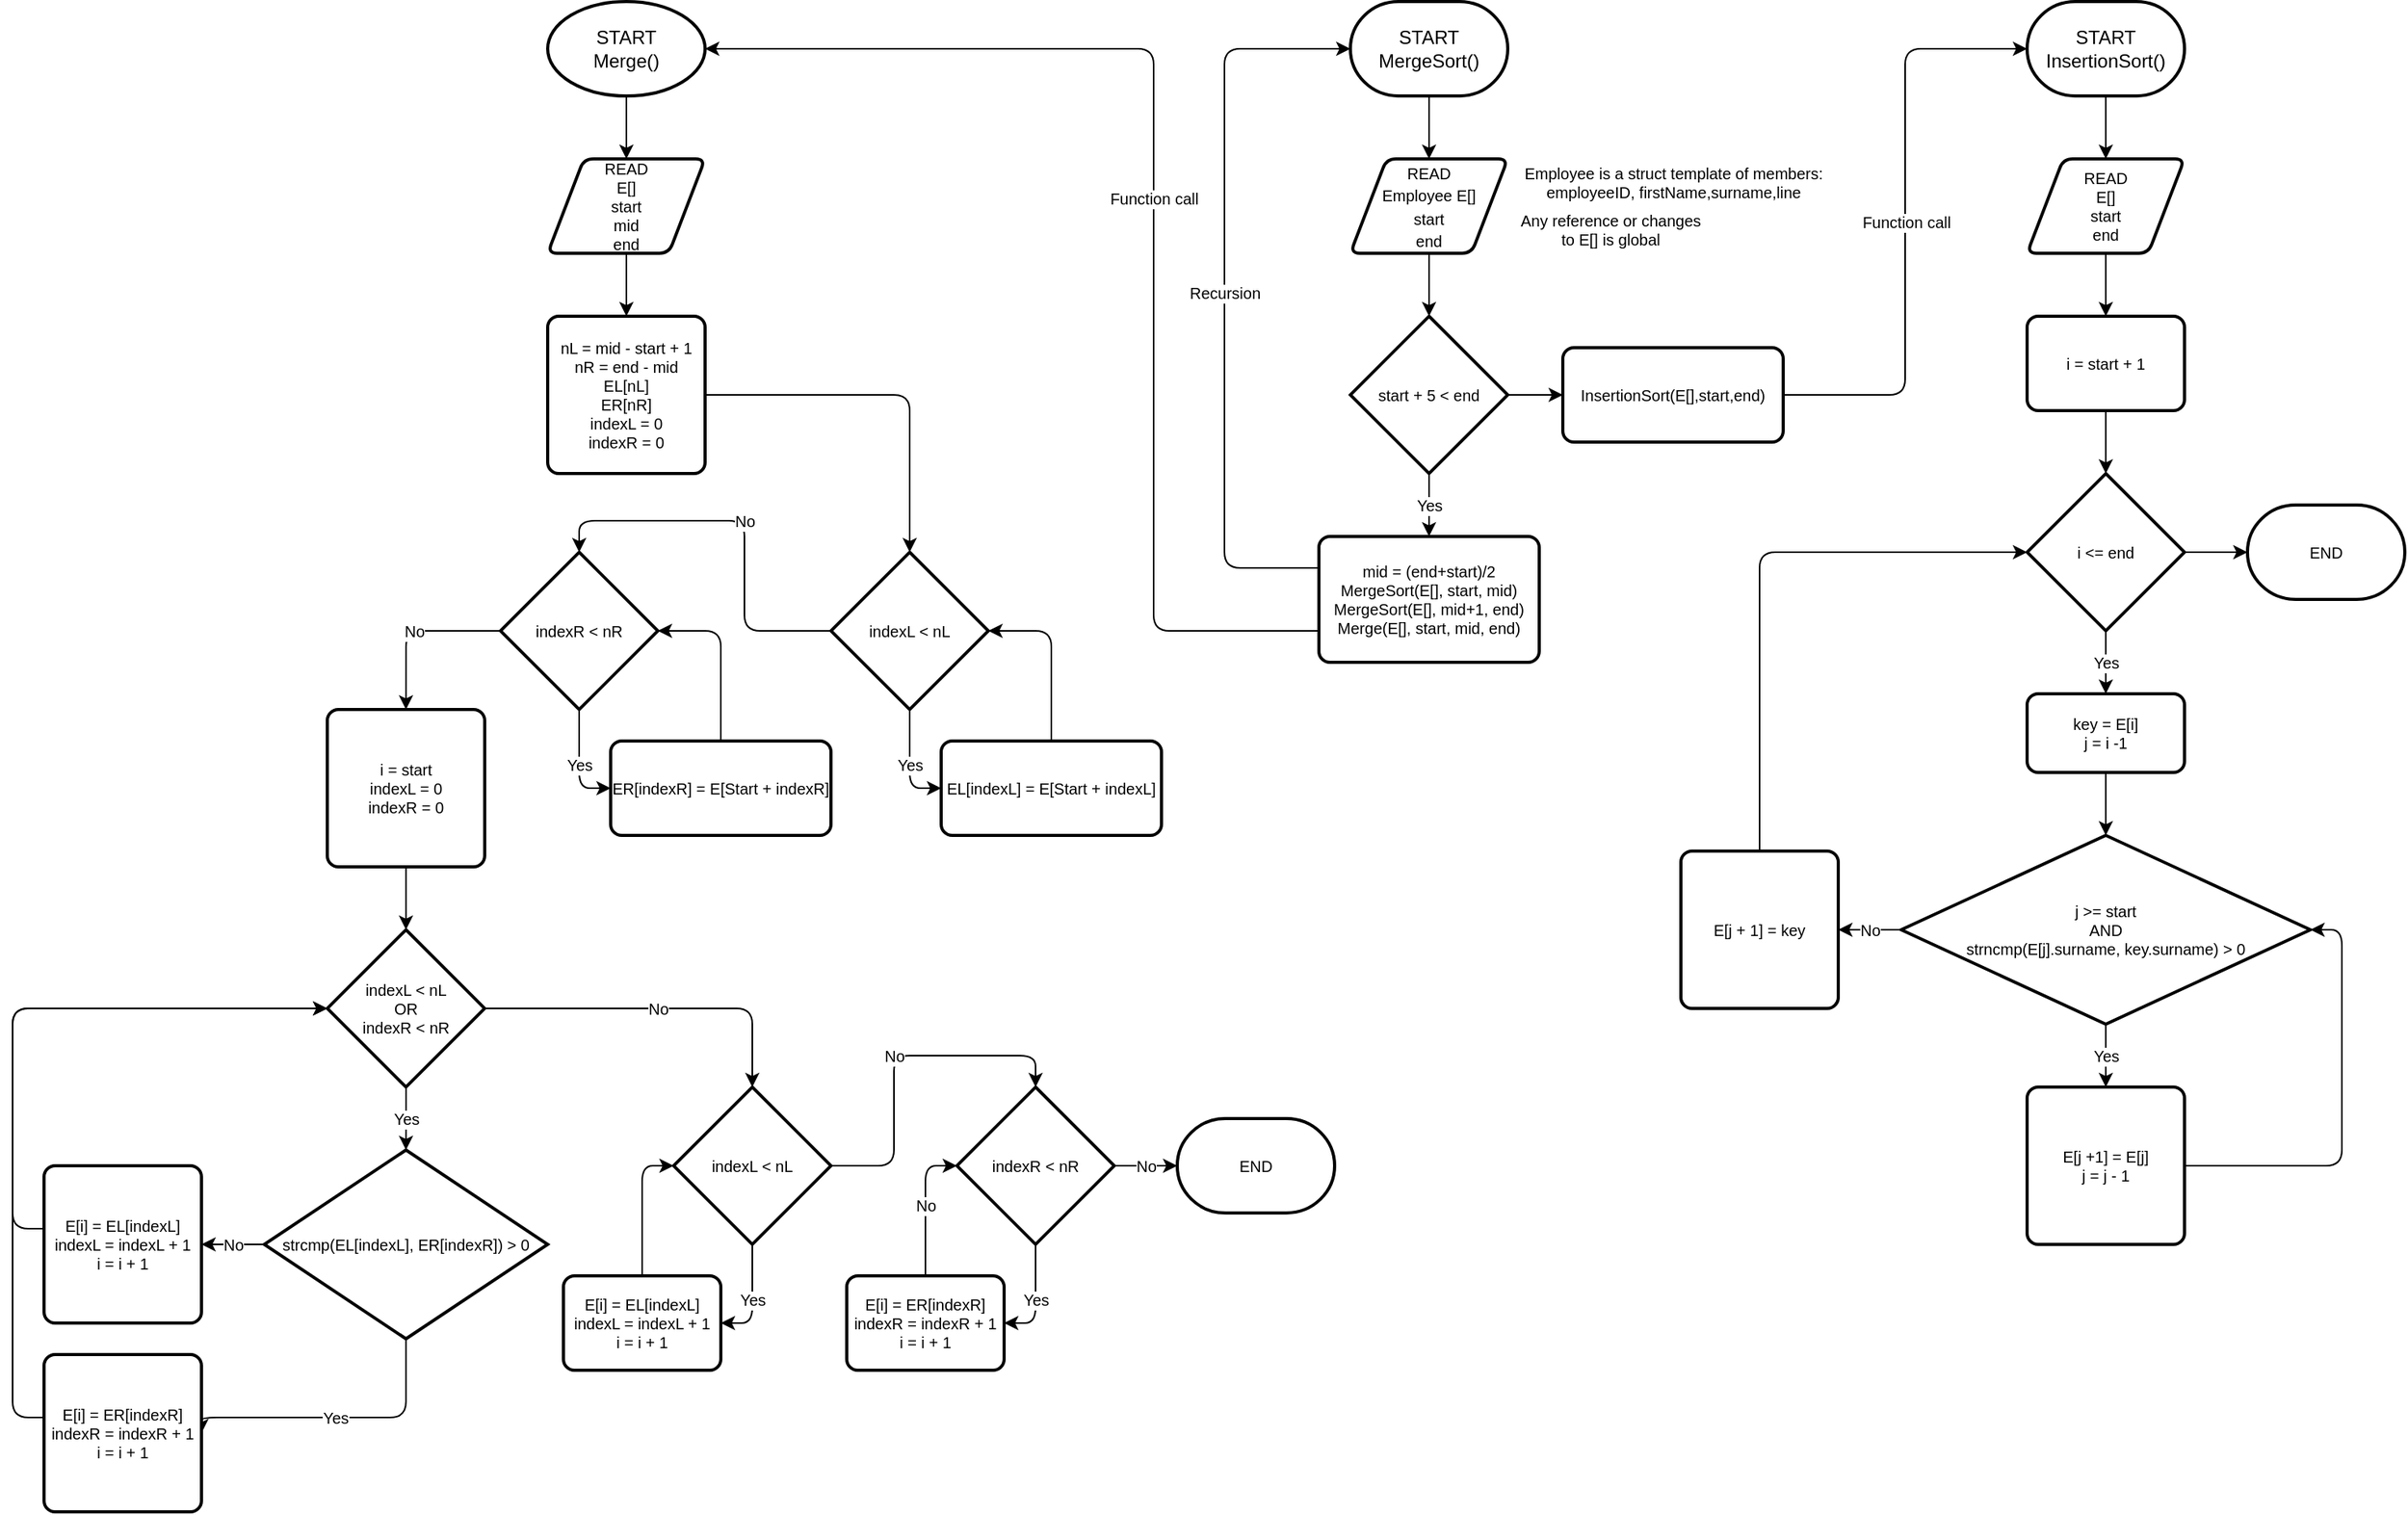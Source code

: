 <mxfile>
    <diagram id="W9SPjL8Vydv1FY_jjG3A" name="Page-1">
        <mxGraphModel dx="1144" dy="208" grid="1" gridSize="10" guides="1" tooltips="1" connect="1" arrows="1" fold="1" page="1" pageScale="1" pageWidth="850" pageHeight="1100" math="0" shadow="0">
            <root>
                <mxCell id="0"/>
                <mxCell id="1" parent="0"/>
                <mxCell id="1oDAUT04zzke2lDfdvhH-9" style="edgeStyle=orthogonalEdgeStyle;rounded=1;orthogonalLoop=1;jettySize=auto;html=1;" parent="1" source="1oDAUT04zzke2lDfdvhH-2" target="1oDAUT04zzke2lDfdvhH-8" edge="1">
                    <mxGeometry relative="1" as="geometry"/>
                </mxCell>
                <mxCell id="1oDAUT04zzke2lDfdvhH-2" value="START&lt;br&gt;MergeSort()" style="strokeWidth=2;html=1;shape=stencil(xVVNb4MwDP01HJmAaIgeJ9Yde9mknV3qlqghQU7Wj3+/0BS1QGE0l0kc8DO85+fYSsByXUKNQRJJqDBg70GSfCFVXIJRZAObKR2cRi48unCRuRB0jYVx2AGIw1qgy2hDao9HvjFXBi5LJG6aLFsG0Zv9pnlYXigpLQlXUncyd3lLBlzaf6OTI4teXp3M+Rq7qLYKFRqkDnozt3JAkHx4K8XzlD49lLqOWt2/lL6fV4r9lJY+3Yv7YvHMDq48jD2QyxYzD8xLrmV/3p1XMwdys92NyLHcImMLyPI1FPsdqR+5eVhkDc1yDxJtulIHvFXPevM95b9lEFzeMaTZ8wxAhX2hXg107sanEE5ch6QMNG3o8AugHYaWJ9wK2HVS+ohY38HXs39cburhuNezeRT/aNnnjAuhNE5sgsUHc3ZBR4aT5VtFODG1Wy6Eu53GFmJAcEHdXXkBfgE=);whiteSpace=wrap;rounded=1;" parent="1" vertex="1">
                    <mxGeometry x="40" y="20" width="100" height="60" as="geometry"/>
                </mxCell>
                <mxCell id="1oDAUT04zzke2lDfdvhH-49" style="edgeStyle=orthogonalEdgeStyle;rounded=1;orthogonalLoop=1;jettySize=auto;html=1;fontSize=10;" parent="1" source="1oDAUT04zzke2lDfdvhH-6" target="1oDAUT04zzke2lDfdvhH-47" edge="1">
                    <mxGeometry relative="1" as="geometry"/>
                </mxCell>
                <mxCell id="1oDAUT04zzke2lDfdvhH-6" value="START&lt;br&gt;Merge()" style="strokeWidth=2;html=1;shape=mxgraph.flowchart.start_1;whiteSpace=wrap;rounded=1;" parent="1" vertex="1">
                    <mxGeometry x="-470" y="20" width="100" height="60" as="geometry"/>
                </mxCell>
                <mxCell id="1oDAUT04zzke2lDfdvhH-39" style="edgeStyle=orthogonalEdgeStyle;rounded=1;orthogonalLoop=1;jettySize=auto;html=1;entryX=0.5;entryY=0;entryDx=0;entryDy=0;fontSize=10;" parent="1" source="1oDAUT04zzke2lDfdvhH-7" target="1oDAUT04zzke2lDfdvhH-22" edge="1">
                    <mxGeometry relative="1" as="geometry"/>
                </mxCell>
                <mxCell id="1oDAUT04zzke2lDfdvhH-7" value="START&lt;br&gt;InsertionSort()" style="strokeWidth=2;html=1;shape=stencil(xVVNb4MwDP01HJmAaIgeJ9Yde9mknV3qlqghQU7Wj3+/0BS1QGE0l0kc8DO85+fYSsByXUKNQRJJqDBg70GSfCFVXIJRZAObKR2cRi48unCRuRB0jYVx2AGIw1qgy2hDao9HvjFXBi5LJG6aLFsG0Zv9pnlYXigpLQlXUncyd3lLBlzaf6OTI4teXp3M+Rq7qLYKFRqkDnozt3JAkHx4K8XzlD49lLqOWt2/lL6fV4r9lJY+3Yv7YvHMDq48jD2QyxYzD8xLrmV/3p1XMwdys92NyLHcImMLyPI1FPsdqR+5eVhkDc1yDxJtulIHvFXPevM95b9lEFzeMaTZ8wxAhX2hXg107sanEE5ch6QMNG3o8AugHYaWJ9wK2HVS+ohY38HXs39cburhuNezeRT/aNnnjAuhNE5sgsUHc3ZBR4aT5VtFODG1Wy6Eu53GFmJAcEHdXXkBfgE=);whiteSpace=wrap;rounded=1;" parent="1" vertex="1">
                    <mxGeometry x="470" y="20" width="100" height="60" as="geometry"/>
                </mxCell>
                <mxCell id="1oDAUT04zzke2lDfdvhH-12" style="edgeStyle=orthogonalEdgeStyle;rounded=1;orthogonalLoop=1;jettySize=auto;html=1;fontSize=10;" parent="1" source="1oDAUT04zzke2lDfdvhH-8" target="1oDAUT04zzke2lDfdvhH-11" edge="1">
                    <mxGeometry relative="1" as="geometry"/>
                </mxCell>
                <mxCell id="1oDAUT04zzke2lDfdvhH-8" value="&lt;font style=&quot;font-size: 10px&quot;&gt;READ&lt;br&gt;Employee E[]&lt;br&gt;start&lt;br&gt;end&lt;br&gt;&lt;/font&gt;" style="shape=parallelogram;html=1;strokeWidth=2;perimeter=parallelogramPerimeter;whiteSpace=wrap;rounded=1;arcSize=12;size=0.23;" parent="1" vertex="1">
                    <mxGeometry x="40" y="120" width="100" height="60" as="geometry"/>
                </mxCell>
                <mxCell id="1oDAUT04zzke2lDfdvhH-14" value="Yes" style="edgeStyle=orthogonalEdgeStyle;rounded=1;orthogonalLoop=1;jettySize=auto;html=1;fontSize=10;" parent="1" source="1oDAUT04zzke2lDfdvhH-11" target="1oDAUT04zzke2lDfdvhH-13" edge="1">
                    <mxGeometry relative="1" as="geometry"/>
                </mxCell>
                <mxCell id="1oDAUT04zzke2lDfdvhH-24" style="edgeStyle=orthogonalEdgeStyle;rounded=1;orthogonalLoop=1;jettySize=auto;html=1;fontSize=10;" parent="1" source="1oDAUT04zzke2lDfdvhH-11" target="1oDAUT04zzke2lDfdvhH-23" edge="1">
                    <mxGeometry relative="1" as="geometry"/>
                </mxCell>
                <mxCell id="1oDAUT04zzke2lDfdvhH-11" value="start + 5 &amp;lt; end" style="strokeWidth=2;html=1;shape=mxgraph.flowchart.decision;whiteSpace=wrap;fontSize=10;rounded=1;" parent="1" vertex="1">
                    <mxGeometry x="40" y="220" width="100" height="100" as="geometry"/>
                </mxCell>
                <mxCell id="1oDAUT04zzke2lDfdvhH-20" value="Recursion" style="edgeStyle=orthogonalEdgeStyle;rounded=1;orthogonalLoop=1;jettySize=auto;html=1;entryX=0;entryY=0.5;entryDx=0;entryDy=0;entryPerimeter=0;fontSize=10;" parent="1" source="1oDAUT04zzke2lDfdvhH-13" target="1oDAUT04zzke2lDfdvhH-2" edge="1">
                    <mxGeometry relative="1" as="geometry">
                        <Array as="points">
                            <mxPoint x="-40" y="380"/>
                            <mxPoint x="-40" y="50"/>
                        </Array>
                    </mxGeometry>
                </mxCell>
                <mxCell id="1oDAUT04zzke2lDfdvhH-46" value="Function call" style="edgeStyle=orthogonalEdgeStyle;rounded=1;orthogonalLoop=1;jettySize=auto;html=1;entryX=1;entryY=0.5;entryDx=0;entryDy=0;entryPerimeter=0;fontSize=10;" parent="1" source="1oDAUT04zzke2lDfdvhH-13" target="1oDAUT04zzke2lDfdvhH-6" edge="1">
                    <mxGeometry relative="1" as="geometry">
                        <Array as="points">
                            <mxPoint x="-85" y="420"/>
                            <mxPoint x="-85" y="50"/>
                        </Array>
                    </mxGeometry>
                </mxCell>
                <mxCell id="1oDAUT04zzke2lDfdvhH-13" value="mid = (end+start)/2&lt;br&gt;MergeSort(E[], start, mid)&lt;br&gt;MergeSort(E[], mid+1, end)&lt;br&gt;Merge(E[], start, mid, end)" style="rounded=1;whiteSpace=wrap;html=1;absoluteArcSize=1;arcSize=14;strokeWidth=2;fontSize=10;" parent="1" vertex="1">
                    <mxGeometry x="20" y="360" width="140" height="80" as="geometry"/>
                </mxCell>
                <mxCell id="1oDAUT04zzke2lDfdvhH-16" value="Any reference or changes&lt;br&gt;to E[] is global" style="text;html=1;align=center;verticalAlign=middle;resizable=0;points=[];autosize=1;strokeColor=none;fillColor=none;fontSize=10;rounded=1;" parent="1" vertex="1">
                    <mxGeometry x="140" y="150" width="130" height="30" as="geometry"/>
                </mxCell>
                <mxCell id="1oDAUT04zzke2lDfdvhH-18" value="Employee is a struct template of members:&lt;br&gt;employeeID, firstName,surname,line" style="text;html=1;align=center;verticalAlign=middle;resizable=0;points=[];autosize=1;strokeColor=none;fillColor=none;fontSize=10;rounded=1;" parent="1" vertex="1">
                    <mxGeometry x="140" y="120" width="210" height="30" as="geometry"/>
                </mxCell>
                <mxCell id="1oDAUT04zzke2lDfdvhH-40" style="edgeStyle=orthogonalEdgeStyle;rounded=1;orthogonalLoop=1;jettySize=auto;html=1;fontSize=10;" parent="1" source="1oDAUT04zzke2lDfdvhH-22" target="1oDAUT04zzke2lDfdvhH-28" edge="1">
                    <mxGeometry relative="1" as="geometry"/>
                </mxCell>
                <mxCell id="1oDAUT04zzke2lDfdvhH-22" value="READ&lt;br&gt;E[]&lt;br&gt;start&lt;br&gt;end" style="shape=parallelogram;html=1;strokeWidth=2;perimeter=parallelogramPerimeter;whiteSpace=wrap;rounded=1;arcSize=12;size=0.23;fontSize=10;" parent="1" vertex="1">
                    <mxGeometry x="470" y="120" width="100" height="60" as="geometry"/>
                </mxCell>
                <mxCell id="1oDAUT04zzke2lDfdvhH-25" value="Function call" style="edgeStyle=orthogonalEdgeStyle;rounded=1;orthogonalLoop=1;jettySize=auto;html=1;entryX=0;entryY=0.5;entryDx=0;entryDy=0;entryPerimeter=0;fontSize=10;" parent="1" source="1oDAUT04zzke2lDfdvhH-23" target="1oDAUT04zzke2lDfdvhH-7" edge="1">
                    <mxGeometry relative="1" as="geometry"/>
                </mxCell>
                <mxCell id="1oDAUT04zzke2lDfdvhH-23" value="InsertionSort(E[],start,end)" style="rounded=1;whiteSpace=wrap;html=1;absoluteArcSize=1;arcSize=14;strokeWidth=2;fontSize=10;" parent="1" vertex="1">
                    <mxGeometry x="175" y="240" width="140" height="60" as="geometry"/>
                </mxCell>
                <mxCell id="1oDAUT04zzke2lDfdvhH-42" value="Yes" style="edgeStyle=orthogonalEdgeStyle;rounded=1;orthogonalLoop=1;jettySize=auto;html=1;fontSize=10;" parent="1" source="1oDAUT04zzke2lDfdvhH-26" target="1oDAUT04zzke2lDfdvhH-29" edge="1">
                    <mxGeometry relative="1" as="geometry"/>
                </mxCell>
                <mxCell id="1oDAUT04zzke2lDfdvhH-45" style="edgeStyle=orthogonalEdgeStyle;rounded=1;orthogonalLoop=1;jettySize=auto;html=1;fontSize=10;" parent="1" source="1oDAUT04zzke2lDfdvhH-26" target="1oDAUT04zzke2lDfdvhH-44" edge="1">
                    <mxGeometry relative="1" as="geometry"/>
                </mxCell>
                <mxCell id="1oDAUT04zzke2lDfdvhH-26" value="i &amp;lt;= end" style="strokeWidth=2;html=1;shape=mxgraph.flowchart.decision;whiteSpace=wrap;fontSize=10;rounded=1;" parent="1" vertex="1">
                    <mxGeometry x="470" y="320" width="100" height="100" as="geometry"/>
                </mxCell>
                <mxCell id="1oDAUT04zzke2lDfdvhH-33" value="No" style="edgeStyle=orthogonalEdgeStyle;rounded=1;orthogonalLoop=1;jettySize=auto;html=1;fontSize=10;" parent="1" source="1oDAUT04zzke2lDfdvhH-27" target="1oDAUT04zzke2lDfdvhH-31" edge="1">
                    <mxGeometry relative="1" as="geometry"/>
                </mxCell>
                <mxCell id="1oDAUT04zzke2lDfdvhH-34" value="Yes" style="edgeStyle=orthogonalEdgeStyle;rounded=1;orthogonalLoop=1;jettySize=auto;html=1;fontSize=10;" parent="1" source="1oDAUT04zzke2lDfdvhH-27" target="1oDAUT04zzke2lDfdvhH-30" edge="1">
                    <mxGeometry relative="1" as="geometry"/>
                </mxCell>
                <mxCell id="1oDAUT04zzke2lDfdvhH-27" value="j &amp;gt;= start&lt;br&gt;AND&lt;br&gt;strncmp(E[j].surname, key.surname) &amp;gt; 0" style="strokeWidth=2;html=1;shape=mxgraph.flowchart.decision;whiteSpace=wrap;fontSize=10;rounded=1;" parent="1" vertex="1">
                    <mxGeometry x="390" y="550" width="260" height="120" as="geometry"/>
                </mxCell>
                <mxCell id="1oDAUT04zzke2lDfdvhH-41" style="edgeStyle=orthogonalEdgeStyle;rounded=1;orthogonalLoop=1;jettySize=auto;html=1;fontSize=10;" parent="1" source="1oDAUT04zzke2lDfdvhH-28" target="1oDAUT04zzke2lDfdvhH-26" edge="1">
                    <mxGeometry relative="1" as="geometry"/>
                </mxCell>
                <mxCell id="1oDAUT04zzke2lDfdvhH-28" value="i = start + 1" style="rounded=1;whiteSpace=wrap;html=1;absoluteArcSize=1;arcSize=14;strokeWidth=2;fontSize=10;" parent="1" vertex="1">
                    <mxGeometry x="470" y="220" width="100" height="60" as="geometry"/>
                </mxCell>
                <mxCell id="1oDAUT04zzke2lDfdvhH-32" style="edgeStyle=orthogonalEdgeStyle;rounded=1;orthogonalLoop=1;jettySize=auto;html=1;fontSize=10;" parent="1" source="1oDAUT04zzke2lDfdvhH-29" target="1oDAUT04zzke2lDfdvhH-27" edge="1">
                    <mxGeometry relative="1" as="geometry"/>
                </mxCell>
                <mxCell id="1oDAUT04zzke2lDfdvhH-29" value="key = E[i]&lt;br&gt;j = i -1" style="rounded=1;whiteSpace=wrap;html=1;absoluteArcSize=1;arcSize=14;strokeWidth=2;fontSize=10;" parent="1" vertex="1">
                    <mxGeometry x="470" y="460" width="100" height="50" as="geometry"/>
                </mxCell>
                <mxCell id="1oDAUT04zzke2lDfdvhH-38" style="edgeStyle=orthogonalEdgeStyle;rounded=1;orthogonalLoop=1;jettySize=auto;html=1;entryX=1;entryY=0.5;entryDx=0;entryDy=0;entryPerimeter=0;fontSize=10;" parent="1" source="1oDAUT04zzke2lDfdvhH-30" target="1oDAUT04zzke2lDfdvhH-27" edge="1">
                    <mxGeometry relative="1" as="geometry">
                        <Array as="points">
                            <mxPoint x="670" y="760"/>
                            <mxPoint x="670" y="610"/>
                        </Array>
                    </mxGeometry>
                </mxCell>
                <mxCell id="1oDAUT04zzke2lDfdvhH-30" value="E[j +1] = E[j]&lt;br&gt;j = j - 1" style="rounded=1;whiteSpace=wrap;html=1;absoluteArcSize=1;arcSize=14;strokeWidth=2;fontSize=10;" parent="1" vertex="1">
                    <mxGeometry x="470" y="710" width="100" height="100" as="geometry"/>
                </mxCell>
                <mxCell id="1oDAUT04zzke2lDfdvhH-43" style="edgeStyle=orthogonalEdgeStyle;rounded=1;orthogonalLoop=1;jettySize=auto;html=1;entryX=0;entryY=0.5;entryDx=0;entryDy=0;entryPerimeter=0;fontSize=10;" parent="1" source="1oDAUT04zzke2lDfdvhH-31" target="1oDAUT04zzke2lDfdvhH-26" edge="1">
                    <mxGeometry relative="1" as="geometry">
                        <Array as="points">
                            <mxPoint x="300" y="370"/>
                        </Array>
                    </mxGeometry>
                </mxCell>
                <mxCell id="1oDAUT04zzke2lDfdvhH-31" value="E[j + 1] = key" style="rounded=1;whiteSpace=wrap;html=1;absoluteArcSize=1;arcSize=14;strokeWidth=2;fontSize=10;" parent="1" vertex="1">
                    <mxGeometry x="250" y="560" width="100" height="100" as="geometry"/>
                </mxCell>
                <mxCell id="1oDAUT04zzke2lDfdvhH-44" value="END" style="strokeWidth=2;html=1;shape=mxgraph.flowchart.terminator;whiteSpace=wrap;fontSize=10;rounded=1;" parent="1" vertex="1">
                    <mxGeometry x="610" y="340" width="100" height="60" as="geometry"/>
                </mxCell>
                <mxCell id="1oDAUT04zzke2lDfdvhH-50" style="edgeStyle=orthogonalEdgeStyle;rounded=1;orthogonalLoop=1;jettySize=auto;html=1;fontSize=10;" parent="1" source="1oDAUT04zzke2lDfdvhH-47" target="1oDAUT04zzke2lDfdvhH-48" edge="1">
                    <mxGeometry relative="1" as="geometry"/>
                </mxCell>
                <mxCell id="1oDAUT04zzke2lDfdvhH-47" value="READ&lt;br&gt;E[]&lt;br&gt;start&lt;br&gt;mid&lt;br&gt;end" style="shape=parallelogram;html=1;strokeWidth=2;perimeter=parallelogramPerimeter;whiteSpace=wrap;rounded=1;arcSize=12;size=0.23;fontSize=10;" parent="1" vertex="1">
                    <mxGeometry x="-470" y="120" width="100" height="60" as="geometry"/>
                </mxCell>
                <mxCell id="1oDAUT04zzke2lDfdvhH-72" style="edgeStyle=orthogonalEdgeStyle;rounded=1;orthogonalLoop=1;jettySize=auto;html=1;fontSize=10;" parent="1" source="1oDAUT04zzke2lDfdvhH-48" target="1oDAUT04zzke2lDfdvhH-51" edge="1">
                    <mxGeometry relative="1" as="geometry"/>
                </mxCell>
                <mxCell id="1oDAUT04zzke2lDfdvhH-48" value="nL = mid - start + 1&lt;br&gt;nR = end - mid&lt;br&gt;EL[nL]&lt;br&gt;ER[nR]&lt;br&gt;indexL = 0&lt;br&gt;indexR = 0" style="rounded=1;whiteSpace=wrap;html=1;absoluteArcSize=1;arcSize=14;strokeWidth=2;fontSize=10;" parent="1" vertex="1">
                    <mxGeometry x="-470" y="220" width="100" height="100" as="geometry"/>
                </mxCell>
                <mxCell id="1oDAUT04zzke2lDfdvhH-58" value="Yes" style="edgeStyle=orthogonalEdgeStyle;rounded=1;orthogonalLoop=1;jettySize=auto;html=1;entryX=0;entryY=0.5;entryDx=0;entryDy=0;fontSize=10;exitX=0.5;exitY=1;exitDx=0;exitDy=0;exitPerimeter=0;" parent="1" source="1oDAUT04zzke2lDfdvhH-51" target="1oDAUT04zzke2lDfdvhH-54" edge="1">
                    <mxGeometry relative="1" as="geometry"/>
                </mxCell>
                <mxCell id="1oDAUT04zzke2lDfdvhH-110" value="No" style="edgeStyle=orthogonalEdgeStyle;rounded=1;orthogonalLoop=1;jettySize=auto;html=1;entryX=0.5;entryY=0;entryDx=0;entryDy=0;entryPerimeter=0;fontSize=10;" parent="1" source="1oDAUT04zzke2lDfdvhH-51" target="1oDAUT04zzke2lDfdvhH-67" edge="1">
                    <mxGeometry relative="1" as="geometry"/>
                </mxCell>
                <mxCell id="1oDAUT04zzke2lDfdvhH-51" value="indexL &amp;lt; nL" style="strokeWidth=2;html=1;shape=mxgraph.flowchart.decision;whiteSpace=wrap;fontSize=10;rounded=1;" parent="1" vertex="1">
                    <mxGeometry x="-290" y="370" width="100" height="100" as="geometry"/>
                </mxCell>
                <mxCell id="1oDAUT04zzke2lDfdvhH-65" style="edgeStyle=orthogonalEdgeStyle;rounded=1;orthogonalLoop=1;jettySize=auto;html=1;entryX=1;entryY=0.5;entryDx=0;entryDy=0;entryPerimeter=0;fontSize=10;" parent="1" source="1oDAUT04zzke2lDfdvhH-54" target="1oDAUT04zzke2lDfdvhH-51" edge="1">
                    <mxGeometry relative="1" as="geometry"/>
                </mxCell>
                <mxCell id="1oDAUT04zzke2lDfdvhH-54" value="EL[indexL] = E[Start + indexL]" style="rounded=1;whiteSpace=wrap;html=1;absoluteArcSize=1;arcSize=14;strokeWidth=2;fontSize=10;" parent="1" vertex="1">
                    <mxGeometry x="-220" y="490" width="140" height="60" as="geometry"/>
                </mxCell>
                <mxCell id="1oDAUT04zzke2lDfdvhH-66" value="Yes" style="edgeStyle=orthogonalEdgeStyle;rounded=1;orthogonalLoop=1;jettySize=auto;html=1;entryX=0;entryY=0.5;entryDx=0;entryDy=0;fontSize=10;exitX=0.5;exitY=1;exitDx=0;exitDy=0;exitPerimeter=0;" parent="1" source="1oDAUT04zzke2lDfdvhH-67" target="1oDAUT04zzke2lDfdvhH-69" edge="1">
                    <mxGeometry relative="1" as="geometry"/>
                </mxCell>
                <mxCell id="1oDAUT04zzke2lDfdvhH-78" value="No" style="edgeStyle=orthogonalEdgeStyle;rounded=1;orthogonalLoop=1;jettySize=auto;html=1;fontSize=10;entryX=0.5;entryY=0;entryDx=0;entryDy=0;" parent="1" source="1oDAUT04zzke2lDfdvhH-67" target="1oDAUT04zzke2lDfdvhH-93" edge="1">
                    <mxGeometry relative="1" as="geometry">
                        <mxPoint x="-700" y="450" as="targetPoint"/>
                    </mxGeometry>
                </mxCell>
                <mxCell id="1oDAUT04zzke2lDfdvhH-67" value="indexR &amp;lt; nR" style="strokeWidth=2;html=1;shape=mxgraph.flowchart.decision;whiteSpace=wrap;fontSize=10;rounded=1;" parent="1" vertex="1">
                    <mxGeometry x="-500.0" y="370" width="100" height="100" as="geometry"/>
                </mxCell>
                <mxCell id="1oDAUT04zzke2lDfdvhH-68" style="edgeStyle=orthogonalEdgeStyle;rounded=1;orthogonalLoop=1;jettySize=auto;html=1;entryX=1;entryY=0.5;entryDx=0;entryDy=0;entryPerimeter=0;fontSize=10;" parent="1" source="1oDAUT04zzke2lDfdvhH-69" target="1oDAUT04zzke2lDfdvhH-67" edge="1">
                    <mxGeometry relative="1" as="geometry"/>
                </mxCell>
                <mxCell id="1oDAUT04zzke2lDfdvhH-69" value="&lt;span&gt;ER[indexR] = E[Start + indexR]&lt;/span&gt;" style="rounded=1;whiteSpace=wrap;html=1;absoluteArcSize=1;arcSize=14;strokeWidth=2;fontSize=10;" parent="1" vertex="1">
                    <mxGeometry x="-430" y="490" width="140" height="60" as="geometry"/>
                </mxCell>
                <mxCell id="1oDAUT04zzke2lDfdvhH-86" value="Yes" style="edgeStyle=orthogonalEdgeStyle;rounded=1;orthogonalLoop=1;jettySize=auto;html=1;fontSize=10;" parent="1" source="1oDAUT04zzke2lDfdvhH-77" target="1oDAUT04zzke2lDfdvhH-79" edge="1">
                    <mxGeometry relative="1" as="geometry"/>
                </mxCell>
                <mxCell id="1oDAUT04zzke2lDfdvhH-88" value="No" style="edgeStyle=orthogonalEdgeStyle;rounded=1;orthogonalLoop=1;jettySize=auto;html=1;entryX=0.5;entryY=0;entryDx=0;entryDy=0;entryPerimeter=0;fontSize=10;" parent="1" source="1oDAUT04zzke2lDfdvhH-77" target="1oDAUT04zzke2lDfdvhH-87" edge="1">
                    <mxGeometry relative="1" as="geometry"/>
                </mxCell>
                <mxCell id="1oDAUT04zzke2lDfdvhH-77" value="indexL &amp;lt; nL&lt;br&gt;OR&lt;br&gt;indexR &amp;lt; nR" style="strokeWidth=2;html=1;shape=mxgraph.flowchart.decision;whiteSpace=wrap;fontSize=10;rounded=1;" parent="1" vertex="1">
                    <mxGeometry x="-610.04" y="610" width="100" height="100" as="geometry"/>
                </mxCell>
                <mxCell id="1oDAUT04zzke2lDfdvhH-83" value="Yes" style="edgeStyle=orthogonalEdgeStyle;rounded=1;orthogonalLoop=1;jettySize=auto;html=1;entryX=1;entryY=0.5;entryDx=0;entryDy=0;fontSize=10;" parent="1" source="1oDAUT04zzke2lDfdvhH-79" target="1oDAUT04zzke2lDfdvhH-81" edge="1">
                    <mxGeometry relative="1" as="geometry">
                        <Array as="points">
                            <mxPoint x="-560.04" y="920"/>
                        </Array>
                    </mxGeometry>
                </mxCell>
                <mxCell id="1oDAUT04zzke2lDfdvhH-92" value="No" style="edgeStyle=orthogonalEdgeStyle;rounded=1;orthogonalLoop=1;jettySize=auto;html=1;entryX=1;entryY=0.5;entryDx=0;entryDy=0;fontSize=10;" parent="1" source="1oDAUT04zzke2lDfdvhH-79" target="1oDAUT04zzke2lDfdvhH-80" edge="1">
                    <mxGeometry relative="1" as="geometry"/>
                </mxCell>
                <mxCell id="1oDAUT04zzke2lDfdvhH-79" value="strcmp(EL[indexL], ER[indexR]) &amp;gt; 0" style="strokeWidth=2;html=1;shape=mxgraph.flowchart.decision;whiteSpace=wrap;fontSize=10;rounded=1;" parent="1" vertex="1">
                    <mxGeometry x="-650.08" y="750" width="180.08" height="120" as="geometry"/>
                </mxCell>
                <mxCell id="1oDAUT04zzke2lDfdvhH-96" style="edgeStyle=orthogonalEdgeStyle;rounded=1;orthogonalLoop=1;jettySize=auto;html=1;entryX=0;entryY=0.5;entryDx=0;entryDy=0;fontSize=10;entryPerimeter=0;" parent="1" source="1oDAUT04zzke2lDfdvhH-80" target="1oDAUT04zzke2lDfdvhH-77" edge="1">
                    <mxGeometry relative="1" as="geometry">
                        <mxPoint x="-850" y="660" as="targetPoint"/>
                        <Array as="points">
                            <mxPoint x="-810" y="800"/>
                            <mxPoint x="-810" y="660"/>
                        </Array>
                    </mxGeometry>
                </mxCell>
                <mxCell id="1oDAUT04zzke2lDfdvhH-80" value="&lt;span&gt;E[i] = EL[indexL]&lt;/span&gt;&lt;br&gt;&lt;span&gt;indexL = indexL + 1&lt;br&gt;i = i + 1&lt;br&gt;&lt;/span&gt;" style="rounded=1;whiteSpace=wrap;html=1;absoluteArcSize=1;arcSize=14;strokeWidth=2;fontSize=10;" parent="1" vertex="1">
                    <mxGeometry x="-790" y="760" width="100" height="100" as="geometry"/>
                </mxCell>
                <mxCell id="1oDAUT04zzke2lDfdvhH-98" style="edgeStyle=orthogonalEdgeStyle;rounded=1;orthogonalLoop=1;jettySize=auto;html=1;entryX=0;entryY=0.5;entryDx=0;entryDy=0;fontSize=10;entryPerimeter=0;" parent="1" source="1oDAUT04zzke2lDfdvhH-81" target="1oDAUT04zzke2lDfdvhH-77" edge="1">
                    <mxGeometry relative="1" as="geometry">
                        <mxPoint x="-850" y="660" as="targetPoint"/>
                        <Array as="points">
                            <mxPoint x="-810" y="920"/>
                            <mxPoint x="-810" y="660"/>
                        </Array>
                    </mxGeometry>
                </mxCell>
                <mxCell id="1oDAUT04zzke2lDfdvhH-81" value="E[i] = ER[indexR]&lt;br&gt;indexR = indexR + 1&lt;br&gt;i = i + 1" style="rounded=1;whiteSpace=wrap;html=1;absoluteArcSize=1;arcSize=14;strokeWidth=2;fontSize=10;" parent="1" vertex="1">
                    <mxGeometry x="-790" y="880" width="100" height="100" as="geometry"/>
                </mxCell>
                <mxCell id="1oDAUT04zzke2lDfdvhH-103" value="Yes" style="edgeStyle=orthogonalEdgeStyle;rounded=1;orthogonalLoop=1;jettySize=auto;html=1;entryX=1;entryY=0.5;entryDx=0;entryDy=0;fontSize=10;" parent="1" source="1oDAUT04zzke2lDfdvhH-87" target="1oDAUT04zzke2lDfdvhH-101" edge="1">
                    <mxGeometry relative="1" as="geometry"/>
                </mxCell>
                <mxCell id="1oDAUT04zzke2lDfdvhH-107" value="No" style="edgeStyle=orthogonalEdgeStyle;rounded=1;orthogonalLoop=1;jettySize=auto;html=1;entryX=0.5;entryY=0;entryDx=0;entryDy=0;entryPerimeter=0;fontSize=10;" parent="1" source="1oDAUT04zzke2lDfdvhH-87" target="1oDAUT04zzke2lDfdvhH-100" edge="1">
                    <mxGeometry relative="1" as="geometry"/>
                </mxCell>
                <mxCell id="1oDAUT04zzke2lDfdvhH-87" value="indexL &amp;lt; nL" style="strokeWidth=2;html=1;shape=mxgraph.flowchart.decision;whiteSpace=wrap;fontSize=10;rounded=1;" parent="1" vertex="1">
                    <mxGeometry x="-390" y="710" width="100" height="100" as="geometry"/>
                </mxCell>
                <mxCell id="1oDAUT04zzke2lDfdvhH-94" style="edgeStyle=orthogonalEdgeStyle;rounded=1;orthogonalLoop=1;jettySize=auto;html=1;entryX=0.5;entryY=0;entryDx=0;entryDy=0;entryPerimeter=0;fontSize=10;" parent="1" source="1oDAUT04zzke2lDfdvhH-93" target="1oDAUT04zzke2lDfdvhH-77" edge="1">
                    <mxGeometry relative="1" as="geometry"/>
                </mxCell>
                <mxCell id="1oDAUT04zzke2lDfdvhH-93" value="i = start&lt;br&gt;indexL = 0&lt;br&gt;indexR = 0" style="rounded=1;whiteSpace=wrap;html=1;absoluteArcSize=1;arcSize=14;strokeWidth=2;fontSize=10;" parent="1" vertex="1">
                    <mxGeometry x="-610.04" y="470" width="100" height="100" as="geometry"/>
                </mxCell>
                <mxCell id="1oDAUT04zzke2lDfdvhH-104" value="Yes" style="edgeStyle=orthogonalEdgeStyle;rounded=1;orthogonalLoop=1;jettySize=auto;html=1;entryX=1;entryY=0.5;entryDx=0;entryDy=0;fontSize=10;" parent="1" source="1oDAUT04zzke2lDfdvhH-100" target="1oDAUT04zzke2lDfdvhH-102" edge="1">
                    <mxGeometry relative="1" as="geometry"/>
                </mxCell>
                <mxCell id="1oDAUT04zzke2lDfdvhH-109" value="No" style="edgeStyle=orthogonalEdgeStyle;rounded=1;orthogonalLoop=1;jettySize=auto;html=1;entryX=0;entryY=0.5;entryDx=0;entryDy=0;entryPerimeter=0;fontSize=10;" parent="1" source="1oDAUT04zzke2lDfdvhH-100" target="1oDAUT04zzke2lDfdvhH-108" edge="1">
                    <mxGeometry relative="1" as="geometry"/>
                </mxCell>
                <mxCell id="1oDAUT04zzke2lDfdvhH-100" value="indexR &amp;lt; nR" style="strokeWidth=2;html=1;shape=mxgraph.flowchart.decision;whiteSpace=wrap;fontSize=10;rounded=1;" parent="1" vertex="1">
                    <mxGeometry x="-210" y="710" width="100" height="100" as="geometry"/>
                </mxCell>
                <mxCell id="1oDAUT04zzke2lDfdvhH-106" style="edgeStyle=orthogonalEdgeStyle;rounded=1;orthogonalLoop=1;jettySize=auto;html=1;entryX=0;entryY=0.5;entryDx=0;entryDy=0;entryPerimeter=0;fontSize=10;" parent="1" source="1oDAUT04zzke2lDfdvhH-101" target="1oDAUT04zzke2lDfdvhH-87" edge="1">
                    <mxGeometry relative="1" as="geometry"/>
                </mxCell>
                <mxCell id="1oDAUT04zzke2lDfdvhH-101" value="&lt;span&gt;E[i] = EL[indexL]&lt;/span&gt;&lt;br&gt;&lt;span&gt;indexL = indexL + 1&lt;br&gt;i = i + 1&lt;br&gt;&lt;/span&gt;" style="rounded=1;whiteSpace=wrap;html=1;absoluteArcSize=1;arcSize=14;strokeWidth=2;fontSize=10;" parent="1" vertex="1">
                    <mxGeometry x="-460" y="830" width="100" height="60" as="geometry"/>
                </mxCell>
                <mxCell id="1oDAUT04zzke2lDfdvhH-105" value="No" style="edgeStyle=orthogonalEdgeStyle;rounded=1;orthogonalLoop=1;jettySize=auto;html=1;entryX=0;entryY=0.5;entryDx=0;entryDy=0;entryPerimeter=0;fontSize=10;" parent="1" source="1oDAUT04zzke2lDfdvhH-102" target="1oDAUT04zzke2lDfdvhH-100" edge="1">
                    <mxGeometry relative="1" as="geometry"/>
                </mxCell>
                <mxCell id="1oDAUT04zzke2lDfdvhH-102" value="E[i] = ER[indexR]&lt;br&gt;indexR = indexR + 1&lt;br&gt;i = i + 1" style="rounded=1;whiteSpace=wrap;html=1;absoluteArcSize=1;arcSize=14;strokeWidth=2;fontSize=10;" parent="1" vertex="1">
                    <mxGeometry x="-280" y="830" width="100" height="60" as="geometry"/>
                </mxCell>
                <mxCell id="1oDAUT04zzke2lDfdvhH-108" value="END" style="strokeWidth=2;html=1;shape=mxgraph.flowchart.terminator;whiteSpace=wrap;fontSize=10;rounded=1;" parent="1" vertex="1">
                    <mxGeometry x="-70" y="730" width="100" height="60" as="geometry"/>
                </mxCell>
            </root>
        </mxGraphModel>
    </diagram>
</mxfile>